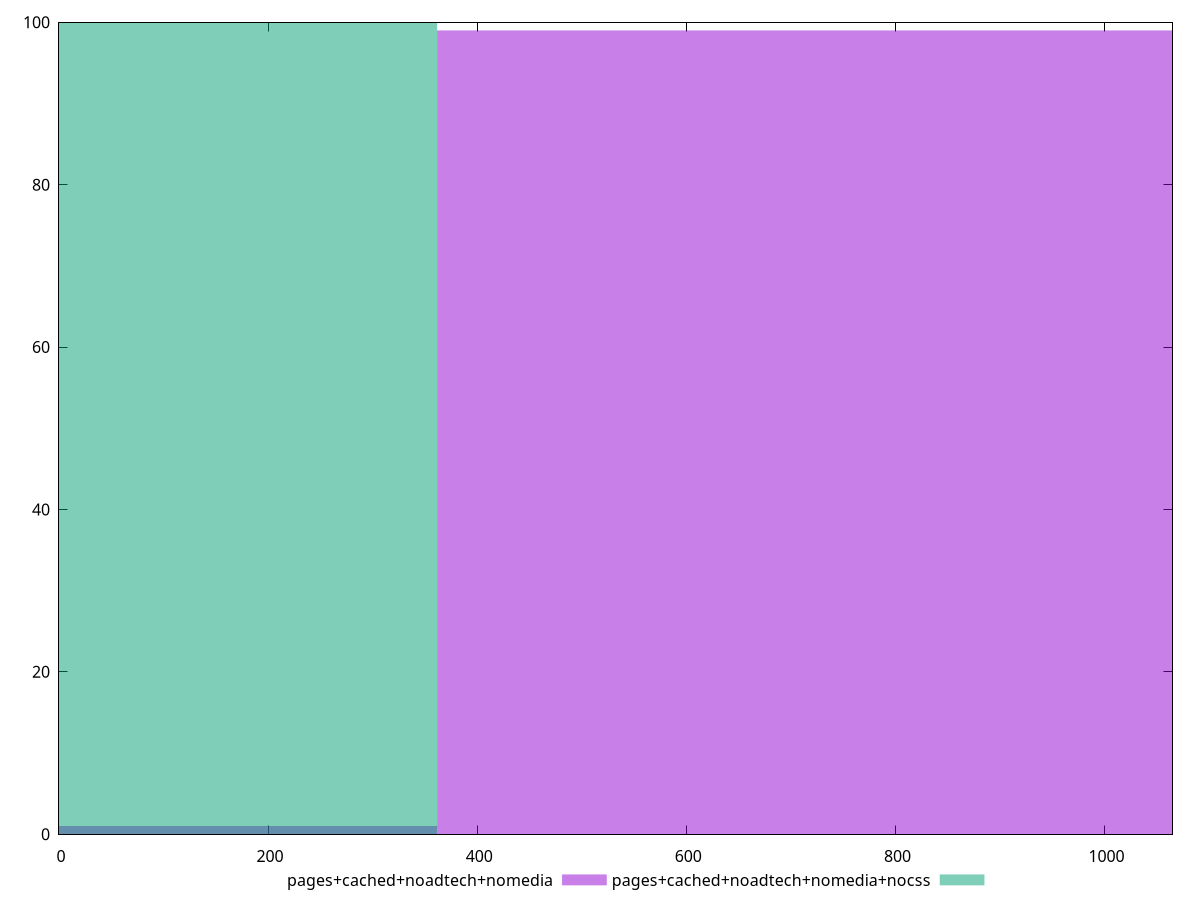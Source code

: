 reset

$pagesCachedNoadtechNomedia <<EOF
723.2574569197678 99
0 1
EOF

$pagesCachedNoadtechNomediaNocss <<EOF
0 100
EOF

set key outside below
set boxwidth 723.2574569197678
set xrange [0:1065]
set yrange [0:100]
set trange [0:100]
set style fill transparent solid 0.5 noborder
set terminal svg size 640, 500 enhanced background rgb 'white'
set output "report_00013_2021-02-09T12-04-24.940Z/render-blocking-resources/comparison/histogram/3_vs_4.svg"

plot $pagesCachedNoadtechNomedia title "pages+cached+noadtech+nomedia" with boxes, \
     $pagesCachedNoadtechNomediaNocss title "pages+cached+noadtech+nomedia+nocss" with boxes

reset
